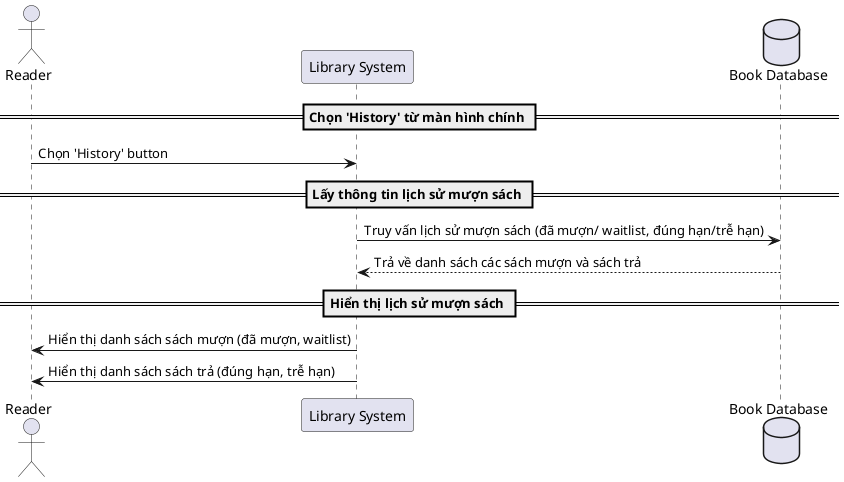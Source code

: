 @startuml
actor "Reader" as reader
participant "Library System" as system
database "Book Database" as db

== Chọn 'History' từ màn hình chính ==
reader -> system : Chọn 'History' button

== Lấy thông tin lịch sử mượn sách ==
system -> db : Truy vấn lịch sử mượn sách (đã mượn/ waitlist, đúng hạn/trễ hạn)
db --> system : Trả về danh sách các sách mượn và sách trả

== Hiển thị lịch sử mượn sách ==
system -> reader : Hiển thị danh sách sách mượn (đã mượn, waitlist)
system -> reader : Hiển thị danh sách sách trả (đúng hạn, trễ hạn)

@enduml
